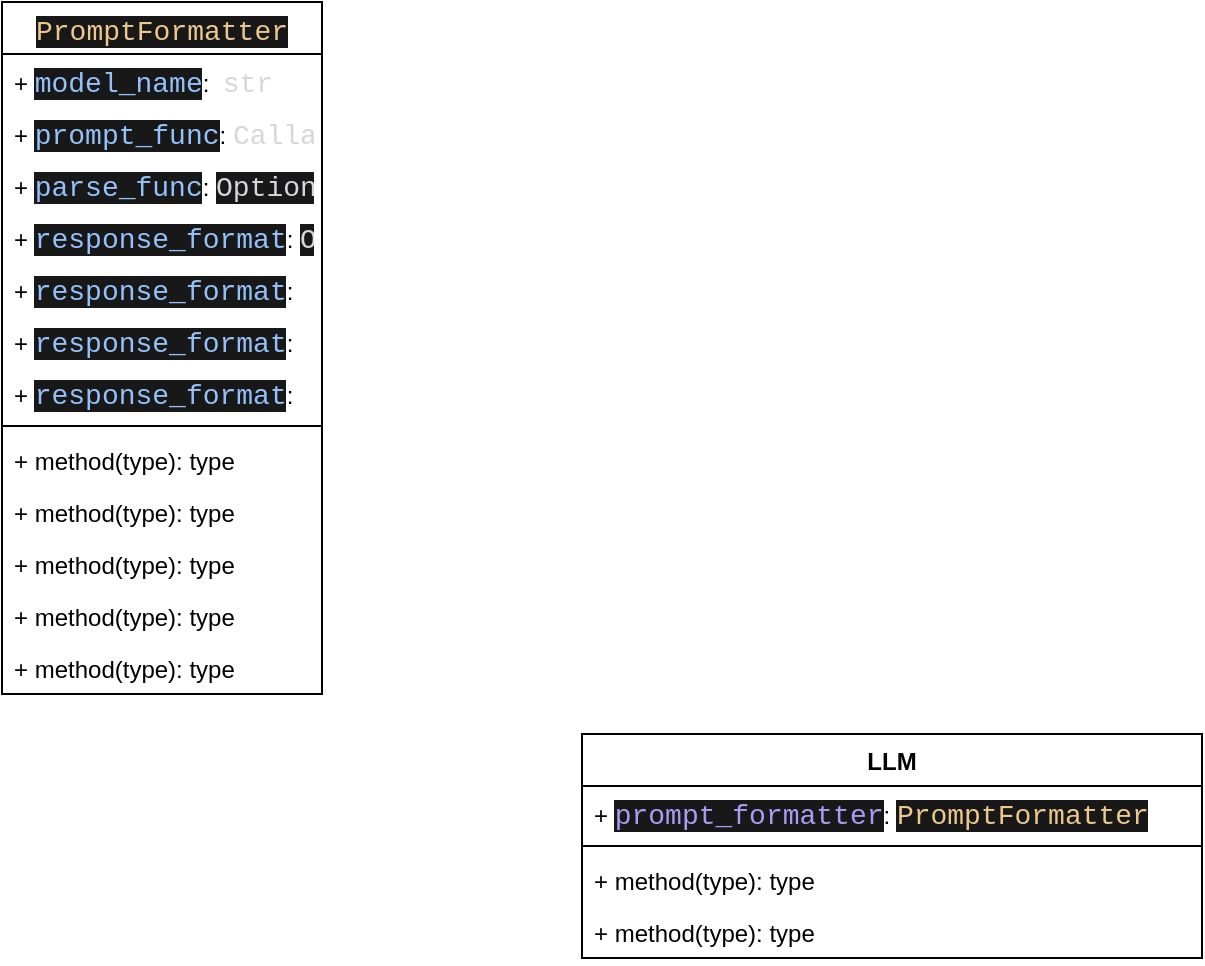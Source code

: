 <mxfile>
    <diagram id="FEgjampU4TKSQ-9bexU1" name="Page-1">
        <mxGraphModel dx="622" dy="392" grid="1" gridSize="10" guides="1" tooltips="1" connect="1" arrows="1" fold="1" page="1" pageScale="1" pageWidth="850" pageHeight="1100" math="0" shadow="0">
            <root>
                <mxCell id="0"/>
                <mxCell id="1" parent="0"/>
                <mxCell id="2" value="LLM" style="swimlane;fontStyle=1;align=center;verticalAlign=top;childLayout=stackLayout;horizontal=1;startSize=26;horizontalStack=0;resizeParent=1;resizeParentMax=0;resizeLast=0;collapsible=1;marginBottom=0;whiteSpace=wrap;html=1;" vertex="1" parent="1">
                    <mxGeometry x="310" y="420" width="310" height="112" as="geometry"/>
                </mxCell>
                <mxCell id="3" value="+&amp;nbsp;&lt;span style=&quot;color: rgb(170, 155, 245); background-color: rgb(24, 24, 24); font-family: Menlo, Monaco, &amp;quot;Courier New&amp;quot;, monospace; font-size: 14px; white-space: pre;&quot;&gt;prompt_formatter&lt;/span&gt;&lt;span style=&quot;background-color: transparent;&quot;&gt;:&amp;nbsp;&lt;/span&gt;&lt;span style=&quot;color: rgb(235, 200, 141); background-color: rgb(24, 24, 24); font-family: Menlo, Monaco, &amp;quot;Courier New&amp;quot;, monospace; font-size: 14px; white-space: pre;&quot;&gt;PromptFormatter&lt;/span&gt;" style="text;strokeColor=none;fillColor=none;align=left;verticalAlign=top;spacingLeft=4;spacingRight=4;overflow=hidden;rotatable=0;points=[[0,0.5],[1,0.5]];portConstraint=eastwest;whiteSpace=wrap;html=1;" vertex="1" parent="2">
                    <mxGeometry y="26" width="310" height="26" as="geometry"/>
                </mxCell>
                <mxCell id="4" value="" style="line;strokeWidth=1;fillColor=none;align=left;verticalAlign=middle;spacingTop=-1;spacingLeft=3;spacingRight=3;rotatable=0;labelPosition=right;points=[];portConstraint=eastwest;strokeColor=inherit;" vertex="1" parent="2">
                    <mxGeometry y="52" width="310" height="8" as="geometry"/>
                </mxCell>
                <mxCell id="5" value="+ method(type): type" style="text;strokeColor=none;fillColor=none;align=left;verticalAlign=top;spacingLeft=4;spacingRight=4;overflow=hidden;rotatable=0;points=[[0,0.5],[1,0.5]];portConstraint=eastwest;whiteSpace=wrap;html=1;" vertex="1" parent="2">
                    <mxGeometry y="60" width="310" height="26" as="geometry"/>
                </mxCell>
                <mxCell id="6" value="+ method(type): type" style="text;strokeColor=none;fillColor=none;align=left;verticalAlign=top;spacingLeft=4;spacingRight=4;overflow=hidden;rotatable=0;points=[[0,0.5],[1,0.5]];portConstraint=eastwest;whiteSpace=wrap;html=1;" vertex="1" parent="2">
                    <mxGeometry y="86" width="310" height="26" as="geometry"/>
                </mxCell>
                <mxCell id="7" value="&lt;span style=&quot;color: rgb(235, 200, 141); font-family: Menlo, Monaco, &amp;quot;Courier New&amp;quot;, monospace; font-size: 14px; font-weight: 400; text-align: left; white-space: pre; background-color: rgb(24, 24, 24);&quot;&gt;PromptFormatter&lt;/span&gt;" style="swimlane;fontStyle=1;align=center;verticalAlign=top;childLayout=stackLayout;horizontal=1;startSize=26;horizontalStack=0;resizeParent=1;resizeParentMax=0;resizeLast=0;collapsible=1;marginBottom=0;whiteSpace=wrap;html=1;" vertex="1" parent="1">
                    <mxGeometry x="20" y="54" width="160" height="346" as="geometry"/>
                </mxCell>
                <mxCell id="8" value="+&amp;nbsp;&lt;span style=&quot;color: rgb(148, 193, 250); background-color: rgb(24, 24, 24); font-family: Menlo, Monaco, &amp;quot;Courier New&amp;quot;, monospace; font-size: 14px; white-space: pre;&quot;&gt;model_name&lt;/span&gt;&lt;span style=&quot;background-color: transparent;&quot;&gt;:&amp;nbsp; &lt;font face=&quot;Menlo, Monaco, Courier New, monospace&quot; color=&quot;#d6d6dd&quot;&gt;&lt;span style=&quot;font-size: 14px; white-space: pre;&quot;&gt;str&lt;/span&gt;&lt;/font&gt;&lt;/span&gt;" style="text;strokeColor=none;fillColor=none;align=left;verticalAlign=top;spacingLeft=4;spacingRight=4;overflow=hidden;rotatable=0;points=[[0,0.5],[1,0.5]];portConstraint=eastwest;whiteSpace=wrap;html=1;" vertex="1" parent="7">
                    <mxGeometry y="26" width="160" height="26" as="geometry"/>
                </mxCell>
                <mxCell id="25" value="+&amp;nbsp;&lt;span style=&quot;color: rgb(148, 193, 250); background-color: rgb(24, 24, 24); font-family: Menlo, Monaco, &amp;quot;Courier New&amp;quot;, monospace; font-size: 14px; white-space: pre;&quot;&gt;prompt_func&lt;/span&gt;&lt;span style=&quot;background-color: transparent;&quot;&gt;:&amp;nbsp;&lt;/span&gt;&lt;span style=&quot;color: rgb(214, 214, 221); font-family: Menlo, Monaco, &amp;quot;Courier New&amp;quot;, monospace; font-size: 14px; white-space: pre;&quot;&gt;Callable[[_DictOrBaseModel], Dict[&lt;/span&gt;&lt;span style=&quot;font-family: Menlo, Monaco, &amp;quot;Courier New&amp;quot;, monospace; font-size: 14px; white-space: pre; color: rgb(130, 210, 206);&quot;&gt;str&lt;/span&gt;&lt;span style=&quot;color: rgb(214, 214, 221); font-family: Menlo, Monaco, &amp;quot;Courier New&amp;quot;, monospace; font-size: 14px; white-space: pre;&quot;&gt;, &lt;/span&gt;&lt;span style=&quot;font-family: Menlo, Monaco, &amp;quot;Courier New&amp;quot;, monospace; font-size: 14px; white-space: pre; color: rgb(130, 210, 206);&quot;&gt;str&lt;/span&gt;&lt;span style=&quot;color: rgb(214, 214, 221); font-family: Menlo, Monaco, &amp;quot;Courier New&amp;quot;, monospace; font-size: 14px; white-space: pre;&quot;&gt;]]&lt;/span&gt;" style="text;strokeColor=none;fillColor=none;align=left;verticalAlign=top;spacingLeft=4;spacingRight=4;overflow=hidden;rotatable=0;points=[[0,0.5],[1,0.5]];portConstraint=eastwest;whiteSpace=wrap;html=1;" vertex="1" parent="7">
                    <mxGeometry y="52" width="160" height="26" as="geometry"/>
                </mxCell>
                <mxCell id="11" value="+&amp;nbsp;&lt;span style=&quot;color: rgb(148, 193, 250); background-color: rgb(24, 24, 24); font-family: Menlo, Monaco, &amp;quot;Courier New&amp;quot;, monospace; font-size: 14px; white-space: pre;&quot;&gt;parse_func&lt;/span&gt;&lt;span style=&quot;background-color: transparent;&quot;&gt;:&amp;nbsp;&lt;/span&gt;&lt;span style=&quot;color: rgb(214, 214, 221); background-color: rgb(24, 24, 24); font-family: Menlo, Monaco, &amp;quot;Courier New&amp;quot;, monospace; font-size: 14px; white-space: pre;&quot;&gt;Optional[Callable[[_DictOrBaseModel, _DictOrBaseModel], T]] = None&lt;/span&gt;" style="text;strokeColor=none;fillColor=none;align=left;verticalAlign=top;spacingLeft=4;spacingRight=4;overflow=hidden;rotatable=0;points=[[0,0.5],[1,0.5]];portConstraint=eastwest;whiteSpace=wrap;html=1;" vertex="1" parent="7">
                    <mxGeometry y="78" width="160" height="26" as="geometry"/>
                </mxCell>
                <mxCell id="21" value="+&amp;nbsp;&lt;span style=&quot;color: rgb(148, 193, 250); background-color: rgb(24, 24, 24); font-family: Menlo, Monaco, &amp;quot;Courier New&amp;quot;, monospace; font-size: 14px; white-space: pre;&quot;&gt;response_format&lt;/span&gt;&lt;span style=&quot;background-color: transparent;&quot;&gt;:&amp;nbsp;&lt;/span&gt;&lt;span style=&quot;color: rgb(214, 214, 221); background-color: rgb(24, 24, 24); font-family: Menlo, Monaco, &amp;quot;Courier New&amp;quot;, monospace; font-size: 14px; white-space: pre;&quot;&gt;Optional[Type[BaseModel]] = None&lt;/span&gt;" style="text;strokeColor=none;fillColor=none;align=left;verticalAlign=top;spacingLeft=4;spacingRight=4;overflow=hidden;rotatable=0;points=[[0,0.5],[1,0.5]];portConstraint=eastwest;whiteSpace=wrap;html=1;" vertex="1" parent="7">
                    <mxGeometry y="104" width="160" height="26" as="geometry"/>
                </mxCell>
                <mxCell id="22" value="+&amp;nbsp;&lt;span style=&quot;color: rgb(148, 193, 250); background-color: rgb(24, 24, 24); font-family: Menlo, Monaco, &amp;quot;Courier New&amp;quot;, monospace; font-size: 14px; white-space: pre;&quot;&gt;response_format&lt;/span&gt;&lt;span style=&quot;background-color: transparent;&quot;&gt;:&amp;nbsp;&lt;/span&gt;" style="text;strokeColor=none;fillColor=none;align=left;verticalAlign=top;spacingLeft=4;spacingRight=4;overflow=hidden;rotatable=0;points=[[0,0.5],[1,0.5]];portConstraint=eastwest;whiteSpace=wrap;html=1;" vertex="1" parent="7">
                    <mxGeometry y="130" width="160" height="26" as="geometry"/>
                </mxCell>
                <mxCell id="23" value="+&amp;nbsp;&lt;span style=&quot;color: rgb(148, 193, 250); background-color: rgb(24, 24, 24); font-family: Menlo, Monaco, &amp;quot;Courier New&amp;quot;, monospace; font-size: 14px; white-space: pre;&quot;&gt;response_format&lt;/span&gt;&lt;span style=&quot;background-color: transparent;&quot;&gt;:&amp;nbsp;&lt;/span&gt;" style="text;strokeColor=none;fillColor=none;align=left;verticalAlign=top;spacingLeft=4;spacingRight=4;overflow=hidden;rotatable=0;points=[[0,0.5],[1,0.5]];portConstraint=eastwest;whiteSpace=wrap;html=1;" vertex="1" parent="7">
                    <mxGeometry y="156" width="160" height="26" as="geometry"/>
                </mxCell>
                <mxCell id="24" value="+&amp;nbsp;&lt;span style=&quot;color: rgb(148, 193, 250); background-color: rgb(24, 24, 24); font-family: Menlo, Monaco, &amp;quot;Courier New&amp;quot;, monospace; font-size: 14px; white-space: pre;&quot;&gt;response_format&lt;/span&gt;&lt;span style=&quot;background-color: transparent;&quot;&gt;:&amp;nbsp;&lt;/span&gt;" style="text;strokeColor=none;fillColor=none;align=left;verticalAlign=top;spacingLeft=4;spacingRight=4;overflow=hidden;rotatable=0;points=[[0,0.5],[1,0.5]];portConstraint=eastwest;whiteSpace=wrap;html=1;" vertex="1" parent="7">
                    <mxGeometry y="182" width="160" height="26" as="geometry"/>
                </mxCell>
                <mxCell id="9" value="" style="line;strokeWidth=1;fillColor=none;align=left;verticalAlign=middle;spacingTop=-1;spacingLeft=3;spacingRight=3;rotatable=0;labelPosition=right;points=[];portConstraint=eastwest;strokeColor=inherit;" vertex="1" parent="7">
                    <mxGeometry y="208" width="160" height="8" as="geometry"/>
                </mxCell>
                <mxCell id="10" value="+ method(type): type" style="text;strokeColor=none;fillColor=none;align=left;verticalAlign=top;spacingLeft=4;spacingRight=4;overflow=hidden;rotatable=0;points=[[0,0.5],[1,0.5]];portConstraint=eastwest;whiteSpace=wrap;html=1;" vertex="1" parent="7">
                    <mxGeometry y="216" width="160" height="26" as="geometry"/>
                </mxCell>
                <mxCell id="17" value="+ method(type): type" style="text;strokeColor=none;fillColor=none;align=left;verticalAlign=top;spacingLeft=4;spacingRight=4;overflow=hidden;rotatable=0;points=[[0,0.5],[1,0.5]];portConstraint=eastwest;whiteSpace=wrap;html=1;" vertex="1" parent="7">
                    <mxGeometry y="242" width="160" height="26" as="geometry"/>
                </mxCell>
                <mxCell id="18" value="+ method(type): type" style="text;strokeColor=none;fillColor=none;align=left;verticalAlign=top;spacingLeft=4;spacingRight=4;overflow=hidden;rotatable=0;points=[[0,0.5],[1,0.5]];portConstraint=eastwest;whiteSpace=wrap;html=1;" vertex="1" parent="7">
                    <mxGeometry y="268" width="160" height="26" as="geometry"/>
                </mxCell>
                <mxCell id="19" value="+ method(type): type" style="text;strokeColor=none;fillColor=none;align=left;verticalAlign=top;spacingLeft=4;spacingRight=4;overflow=hidden;rotatable=0;points=[[0,0.5],[1,0.5]];portConstraint=eastwest;whiteSpace=wrap;html=1;" vertex="1" parent="7">
                    <mxGeometry y="294" width="160" height="26" as="geometry"/>
                </mxCell>
                <mxCell id="20" value="+ method(type): type" style="text;strokeColor=none;fillColor=none;align=left;verticalAlign=top;spacingLeft=4;spacingRight=4;overflow=hidden;rotatable=0;points=[[0,0.5],[1,0.5]];portConstraint=eastwest;whiteSpace=wrap;html=1;" vertex="1" parent="7">
                    <mxGeometry y="320" width="160" height="26" as="geometry"/>
                </mxCell>
            </root>
        </mxGraphModel>
    </diagram>
</mxfile>